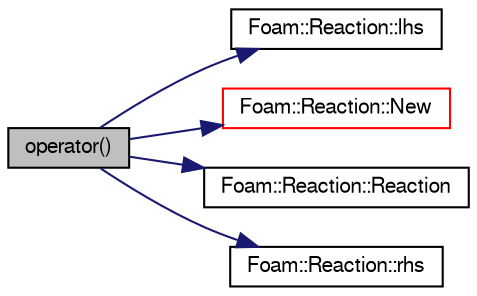 digraph "operator()"
{
  bgcolor="transparent";
  edge [fontname="FreeSans",fontsize="10",labelfontname="FreeSans",labelfontsize="10"];
  node [fontname="FreeSans",fontsize="10",shape=record];
  rankdir="LR";
  Node2 [label="operator()",height=0.2,width=0.4,color="black", fillcolor="grey75", style="filled", fontcolor="black"];
  Node2 -> Node3 [color="midnightblue",fontsize="10",style="solid",fontname="FreeSans"];
  Node3 [label="Foam::Reaction::lhs",height=0.2,width=0.4,color="black",URL="$a30330.html#a6761a05de6d2e857d0187e5bd7ff6b61"];
  Node2 -> Node4 [color="midnightblue",fontsize="10",style="solid",fontname="FreeSans"];
  Node4 [label="Foam::Reaction::New",height=0.2,width=0.4,color="red",URL="$a30330.html#aa11303643cc079fa40c4fad755aed520",tooltip="Return a pointer to new patchField created on freestore from input. "];
  Node2 -> Node52 [color="midnightblue",fontsize="10",style="solid",fontname="FreeSans"];
  Node52 [label="Foam::Reaction::Reaction",height=0.2,width=0.4,color="black",URL="$a30330.html#a33c2fc826fef7970e7ea0984c566b273",tooltip="Construct from components. "];
  Node2 -> Node53 [color="midnightblue",fontsize="10",style="solid",fontname="FreeSans"];
  Node53 [label="Foam::Reaction::rhs",height=0.2,width=0.4,color="black",URL="$a30330.html#a1307353445aae5aae36cd5a86f3f64f0"];
}
